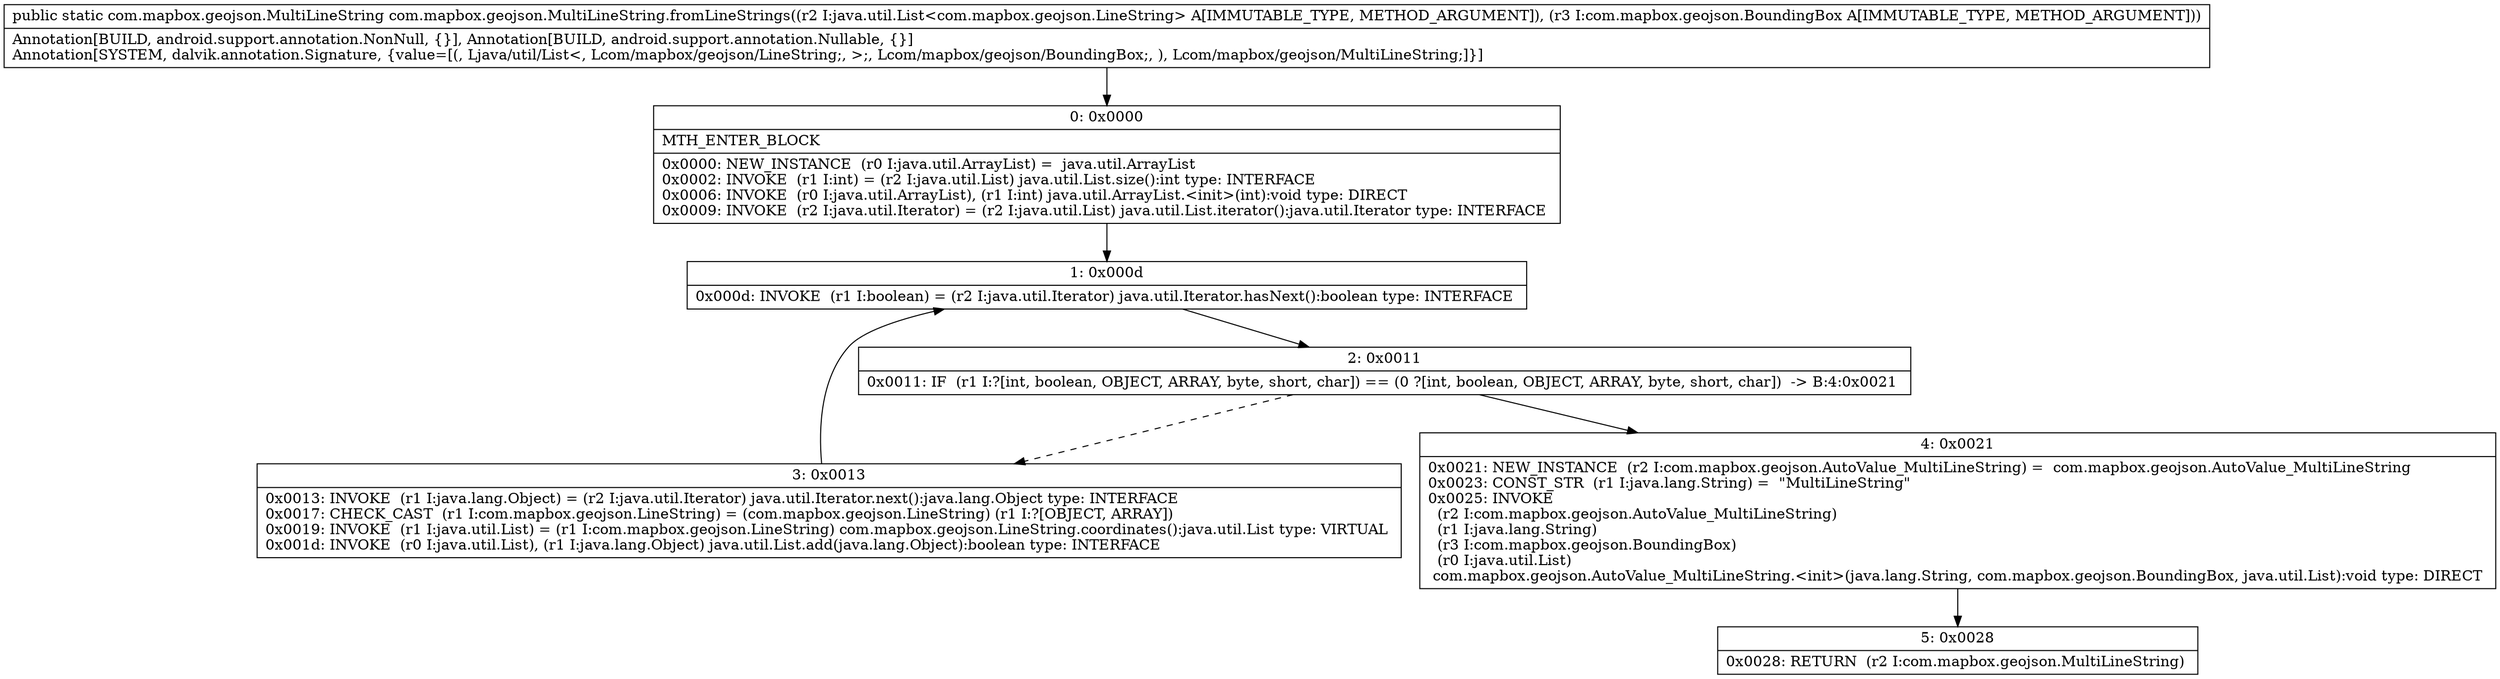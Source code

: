 digraph "CFG forcom.mapbox.geojson.MultiLineString.fromLineStrings(Ljava\/util\/List;Lcom\/mapbox\/geojson\/BoundingBox;)Lcom\/mapbox\/geojson\/MultiLineString;" {
Node_0 [shape=record,label="{0\:\ 0x0000|MTH_ENTER_BLOCK\l|0x0000: NEW_INSTANCE  (r0 I:java.util.ArrayList) =  java.util.ArrayList \l0x0002: INVOKE  (r1 I:int) = (r2 I:java.util.List) java.util.List.size():int type: INTERFACE \l0x0006: INVOKE  (r0 I:java.util.ArrayList), (r1 I:int) java.util.ArrayList.\<init\>(int):void type: DIRECT \l0x0009: INVOKE  (r2 I:java.util.Iterator) = (r2 I:java.util.List) java.util.List.iterator():java.util.Iterator type: INTERFACE \l}"];
Node_1 [shape=record,label="{1\:\ 0x000d|0x000d: INVOKE  (r1 I:boolean) = (r2 I:java.util.Iterator) java.util.Iterator.hasNext():boolean type: INTERFACE \l}"];
Node_2 [shape=record,label="{2\:\ 0x0011|0x0011: IF  (r1 I:?[int, boolean, OBJECT, ARRAY, byte, short, char]) == (0 ?[int, boolean, OBJECT, ARRAY, byte, short, char])  \-\> B:4:0x0021 \l}"];
Node_3 [shape=record,label="{3\:\ 0x0013|0x0013: INVOKE  (r1 I:java.lang.Object) = (r2 I:java.util.Iterator) java.util.Iterator.next():java.lang.Object type: INTERFACE \l0x0017: CHECK_CAST  (r1 I:com.mapbox.geojson.LineString) = (com.mapbox.geojson.LineString) (r1 I:?[OBJECT, ARRAY]) \l0x0019: INVOKE  (r1 I:java.util.List) = (r1 I:com.mapbox.geojson.LineString) com.mapbox.geojson.LineString.coordinates():java.util.List type: VIRTUAL \l0x001d: INVOKE  (r0 I:java.util.List), (r1 I:java.lang.Object) java.util.List.add(java.lang.Object):boolean type: INTERFACE \l}"];
Node_4 [shape=record,label="{4\:\ 0x0021|0x0021: NEW_INSTANCE  (r2 I:com.mapbox.geojson.AutoValue_MultiLineString) =  com.mapbox.geojson.AutoValue_MultiLineString \l0x0023: CONST_STR  (r1 I:java.lang.String) =  \"MultiLineString\" \l0x0025: INVOKE  \l  (r2 I:com.mapbox.geojson.AutoValue_MultiLineString)\l  (r1 I:java.lang.String)\l  (r3 I:com.mapbox.geojson.BoundingBox)\l  (r0 I:java.util.List)\l com.mapbox.geojson.AutoValue_MultiLineString.\<init\>(java.lang.String, com.mapbox.geojson.BoundingBox, java.util.List):void type: DIRECT \l}"];
Node_5 [shape=record,label="{5\:\ 0x0028|0x0028: RETURN  (r2 I:com.mapbox.geojson.MultiLineString) \l}"];
MethodNode[shape=record,label="{public static com.mapbox.geojson.MultiLineString com.mapbox.geojson.MultiLineString.fromLineStrings((r2 I:java.util.List\<com.mapbox.geojson.LineString\> A[IMMUTABLE_TYPE, METHOD_ARGUMENT]), (r3 I:com.mapbox.geojson.BoundingBox A[IMMUTABLE_TYPE, METHOD_ARGUMENT]))  | Annotation[BUILD, android.support.annotation.NonNull, \{\}], Annotation[BUILD, android.support.annotation.Nullable, \{\}]\lAnnotation[SYSTEM, dalvik.annotation.Signature, \{value=[(, Ljava\/util\/List\<, Lcom\/mapbox\/geojson\/LineString;, \>;, Lcom\/mapbox\/geojson\/BoundingBox;, ), Lcom\/mapbox\/geojson\/MultiLineString;]\}]\l}"];
MethodNode -> Node_0;
Node_0 -> Node_1;
Node_1 -> Node_2;
Node_2 -> Node_3[style=dashed];
Node_2 -> Node_4;
Node_3 -> Node_1;
Node_4 -> Node_5;
}

